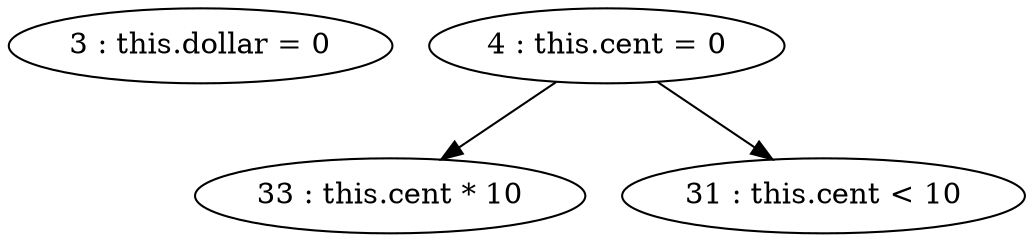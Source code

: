 digraph G {
"3 : this.dollar = 0"
"4 : this.cent = 0"
"4 : this.cent = 0" -> "33 : this.cent * 10"
"4 : this.cent = 0" -> "31 : this.cent < 10"
"31 : this.cent < 10"
"33 : this.cent * 10"
}